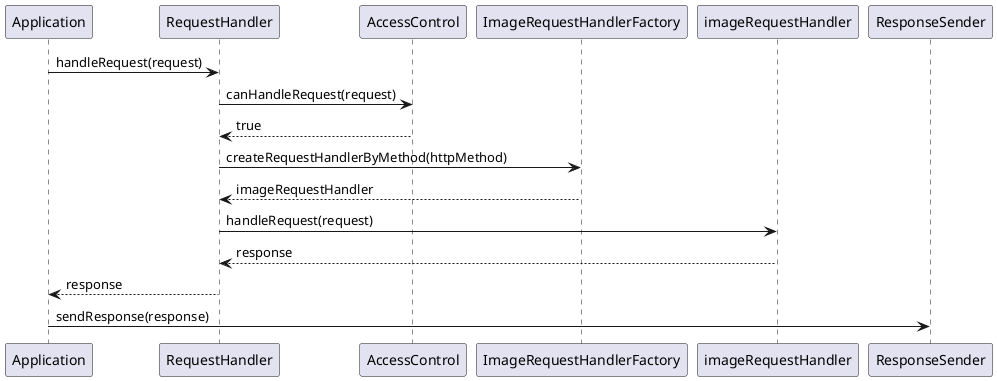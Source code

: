 @startuml

Application -> RequestHandler : handleRequest(request)

RequestHandler -> AccessControl : canHandleRequest(request)
RequestHandler <-- AccessControl : true

RequestHandler -> ImageRequestHandlerFactory : createRequestHandlerByMethod(httpMethod)
RequestHandler <-- ImageRequestHandlerFactory : imageRequestHandler

RequestHandler -> imageRequestHandler : handleRequest(request)
RequestHandler <-- imageRequestHandler : response

Application <-- RequestHandler : response
Application -> ResponseSender : sendResponse(response)

@enduml

